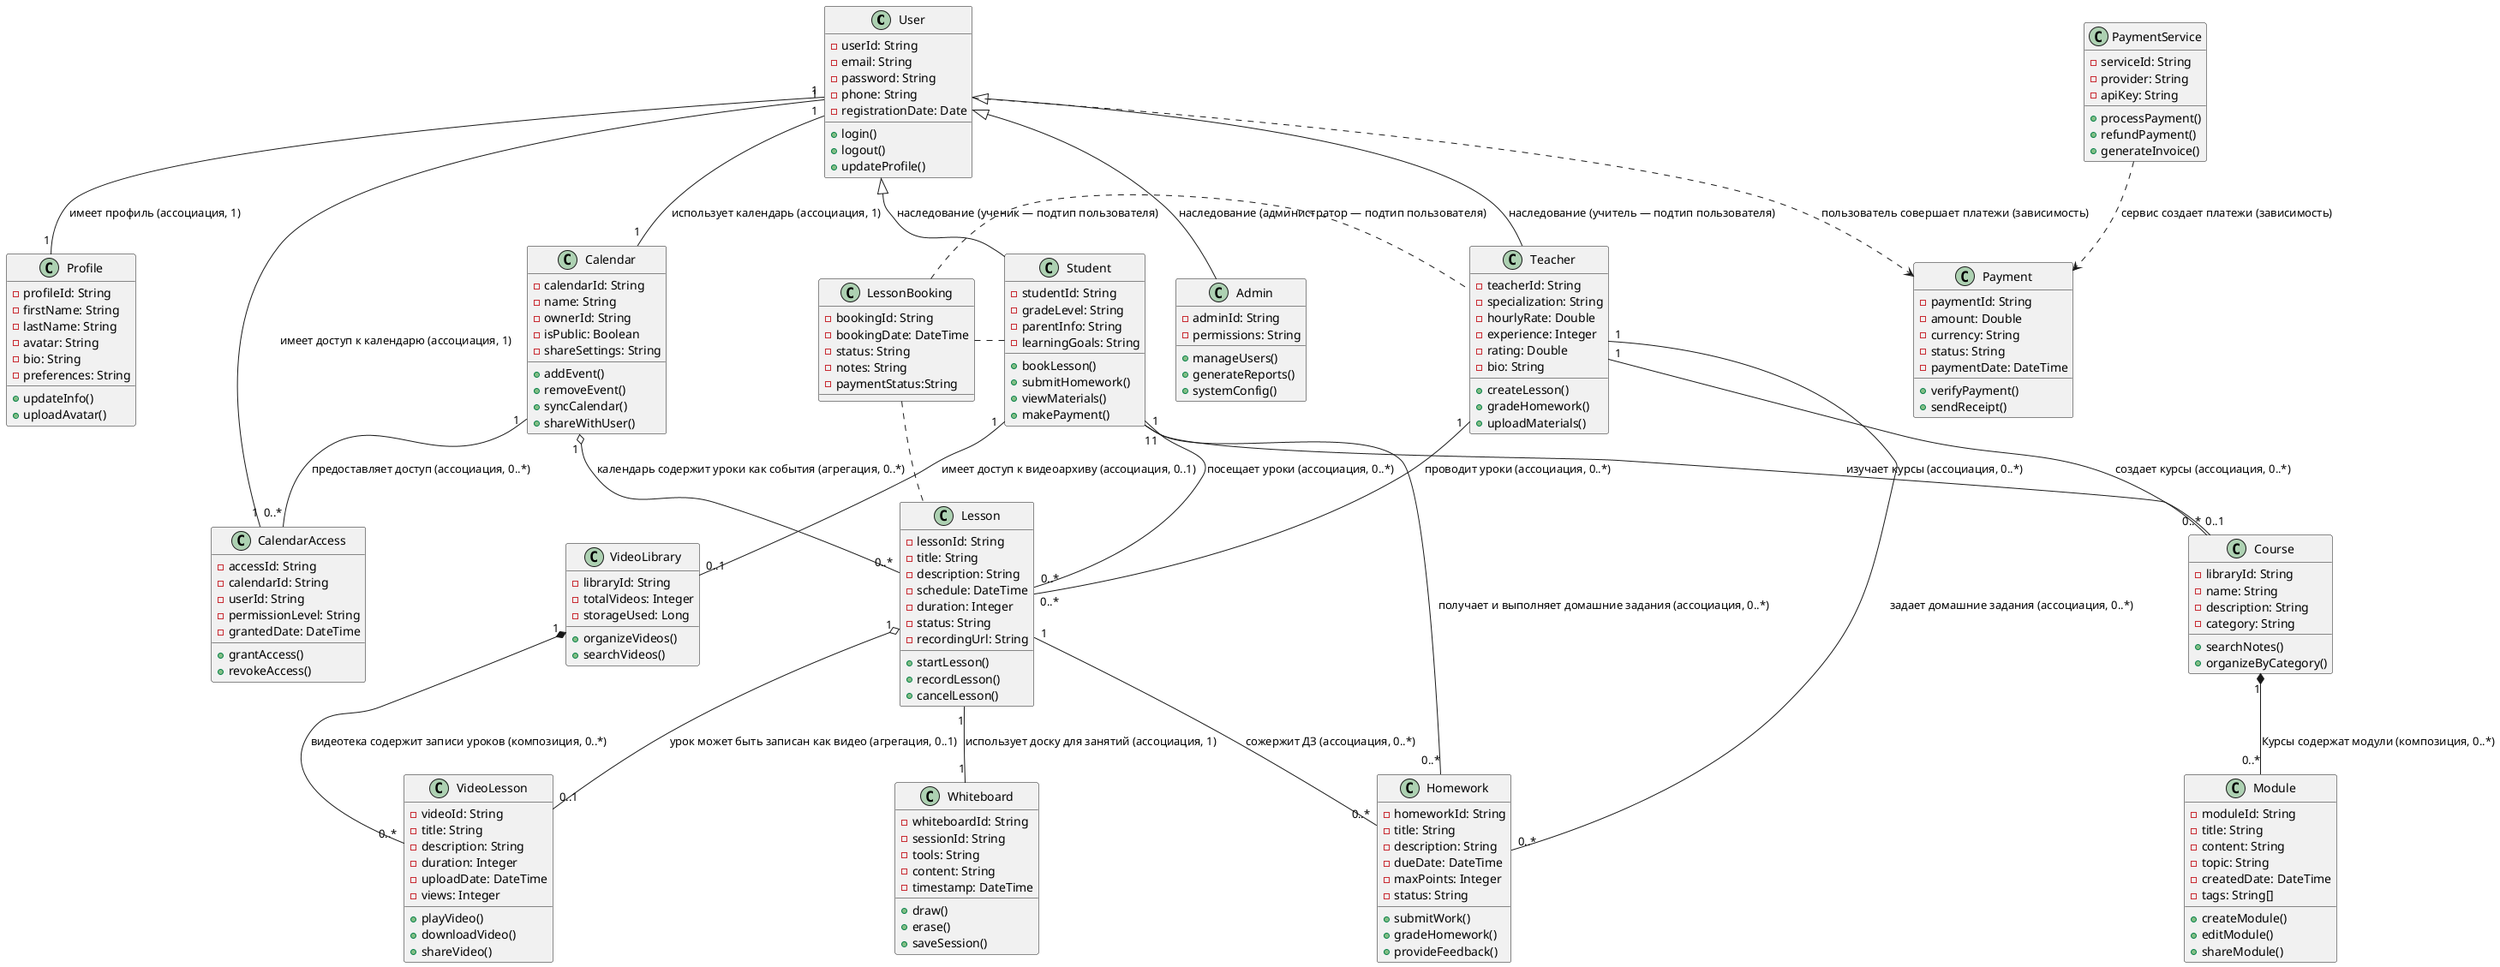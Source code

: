 @startuml
' Диаграмма классов для платформы репетиторов
'1. Классы и их атрибуты
class User {
  -userId: String
  -email: String
  -password: String
  -phone: String
  -registrationDate: Date
  +login()
  +logout()
  +updateProfile()
}

class Teacher {
  -teacherId: String
  -specialization: String
  -hourlyRate: Double
  -experience: Integer
  -rating: Double
  -bio: String
  +createLesson()
  +gradeHomework()
  +uploadMaterials()
}

class Student {
  -studentId: String
  -gradeLevel: String
  -parentInfo: String
  -learningGoals: String
  +bookLesson()
  +submitHomework()
  +viewMaterials()
  +makePayment()
}

class Admin {
  -adminId: String
  -permissions: String
  +manageUsers()
  +generateReports()
  +systemConfig()
}

class Profile {
  -profileId: String
  -firstName: String
  -lastName: String
  -avatar: String
  -bio: String
  -preferences: String
  +updateInfo()
  +uploadAvatar()
}

class Lesson {
  -lessonId: String
  -title: String
  -description: String
  -schedule: DateTime
  -duration: Integer
  -status: String
  -recordingUrl: String
  +startLesson()
  +recordLesson()
  +cancelLesson()
}

class Whiteboard {
  -whiteboardId: String
  -sessionId: String
  -tools: String
  -content: String
  -timestamp: DateTime
  +draw()
  +erase()
  +saveSession()
}

class Homework {
  -homeworkId: String
  -title: String
  -description: String
  -dueDate: DateTime
  -maxPoints: Integer
  -status: String
  +submitWork()
  +gradeHomework()
  +provideFeedback()
}

class Course {
  -libraryId: String
  -name: String
  -description: String
  -category: String
  +searchNotes()
  +organizeByCategory()
}

class Module {
  -moduleId: String
  -title: String
  -content: String
  -topic: String
  -createdDate: DateTime
  -tags: String[]
  +createModule()
  +editModule()
  +shareModule()
}

class VideoLibrary {
  -libraryId: String
  -totalVideos: Integer
  -storageUsed: Long
  +organizeVideos()
  +searchVideos()
}

class VideoLesson {
  -videoId: String
  -title: String
  -description: String
  -duration: Integer
  -uploadDate: DateTime
  -views: Integer
  +playVideo()
  +downloadVideo()
  +shareVideo()
}

class Calendar {
  -calendarId: String
  -name: String
  -ownerId: String
  -isPublic: Boolean
  -shareSettings: String
  +addEvent()
  +removeEvent()
  +syncCalendar()
  +shareWithUser()
}

class CalendarAccess {
  -accessId: String
  -calendarId: String
  -userId: String
  -permissionLevel: String
  -grantedDate: DateTime
  +grantAccess()
  +revokeAccess()
}

class PaymentService {
  -serviceId: String
  -provider: String
  -apiKey: String
  +processPayment()
  +refundPayment()
  +generateInvoice()
}

class Payment {
  -paymentId: String
  -amount: Double
  -currency: String
  -status: String
  -paymentDate: DateTime
  +verifyPayment()
  +sendReceipt()
}

' 2. Наследование
User <|-- Teacher: наследование (учитель — подтип пользователя)

User <|-- Student: наследование (ученик — подтип пользователя)

User <|-- Admin: наследование (администратор — подтип пользователя)

' 3. Ассоциации и множественность
Teacher "1" -- "0..*" Lesson: проводит уроки (ассоциация, 0..*)

Student "1" -- "0..*" Lesson: посещает уроки (ассоциация, 0..*)

Lesson "1" -- "1" Whiteboard: использует доску для занятий (ассоциация, 1)

Teacher "1" -- "0..*" Homework:задает домашние задания (ассоциация, 0..*)

Student "1" -- "0..*" Homework: получает и выполняет домашние задания (ассоциация, 0..*)

User "1" -- "1" Profile: имеет профиль (ассоциация, 1)

User "1" -- "1" Calendar: использует календарь (ассоциация, 1)

Calendar "1" -- "0..*" CalendarAccess: предоставляет доступ (ассоциация, 0..*)

CalendarAccess "1" -- "1" User: имеет доступ к календарю (ассоциация, 1)

Lesson "1" -- "0..*" Homework: сожержит ДЗ (ассоциация, 0..*)

Teacher "1" -- "0..*" Course: создает курсы (ассоциация, 0..*)

Student "1" -- "0..1" VideoLibrary: имеет доступ к видеоархиву (ассоциация, 0..1)

Student "1" -- "0..1" Course: изучает курсы (ассоциация, 0..*)

' 4. Композиция и агрегация
Course "1" *-- "0..*" Module: Курсы содержат модули (композиция, 0..*)

VideoLibrary "1" *-- "0..*" VideoLesson: видеотека содержит записи уроков (композиция, 0..*)

Lesson "1" o-- "0..1" VideoLesson: урок может быть записан как видео (агрегация, 0..1)

Calendar "1" o-- "0..*" Lesson: календарь содержит уроки как события (агрегация, 0..*)


' 5. Ассоциативные классы
class LessonBooking {
  -bookingId: String
  -bookingDate: DateTime
  -status: String
  -notes: String
  -paymentStatus:String
}

LessonBooking . Teacher
LessonBooking . Student
LessonBooking . Lesson
' Комментарий: ассоциативный класс (бронирование уроков)

' 6. Зависимости

PaymentService ..> Payment:сервис создает платежи (зависимость)

User ..> Payment: пользователь совершает платежи (зависимость)

@enduml
